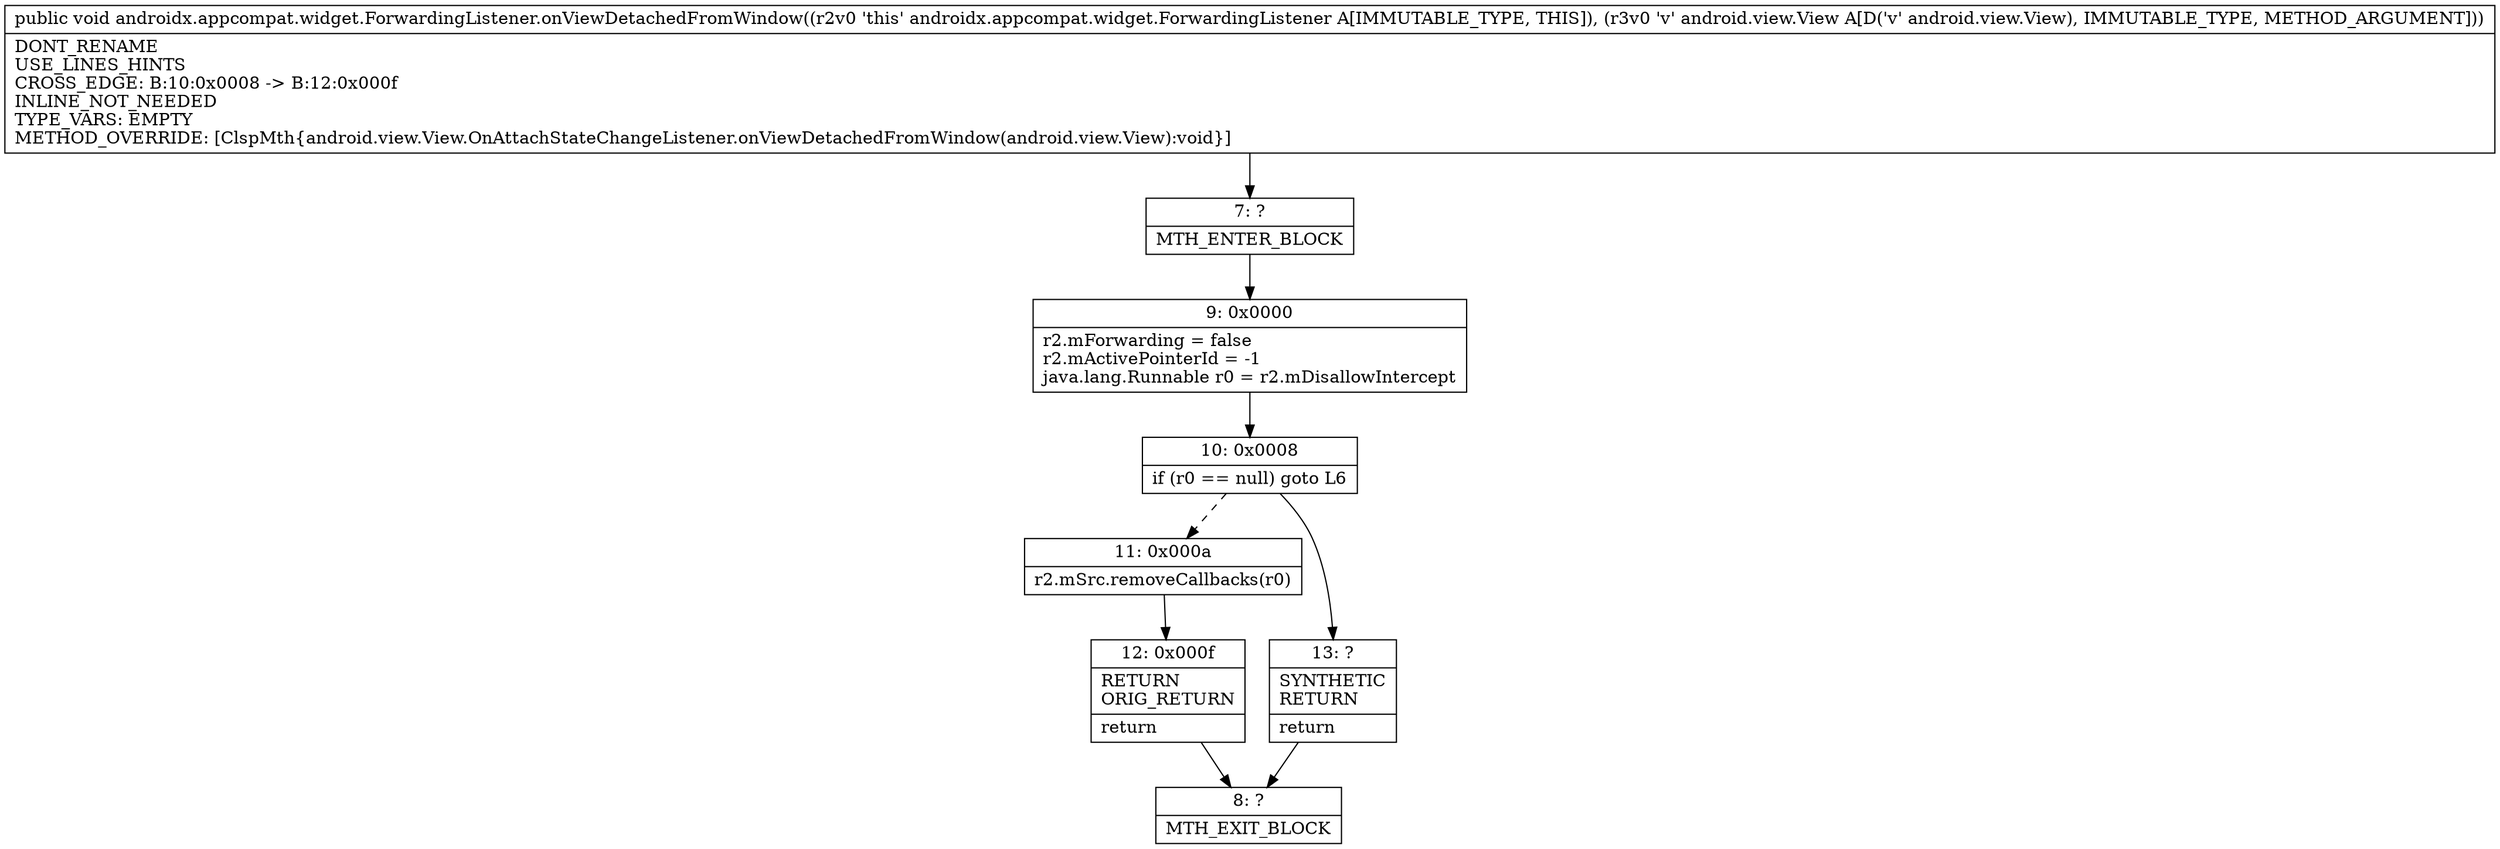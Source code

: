 digraph "CFG forandroidx.appcompat.widget.ForwardingListener.onViewDetachedFromWindow(Landroid\/view\/View;)V" {
Node_7 [shape=record,label="{7\:\ ?|MTH_ENTER_BLOCK\l}"];
Node_9 [shape=record,label="{9\:\ 0x0000|r2.mForwarding = false\lr2.mActivePointerId = \-1\ljava.lang.Runnable r0 = r2.mDisallowIntercept\l}"];
Node_10 [shape=record,label="{10\:\ 0x0008|if (r0 == null) goto L6\l}"];
Node_11 [shape=record,label="{11\:\ 0x000a|r2.mSrc.removeCallbacks(r0)\l}"];
Node_12 [shape=record,label="{12\:\ 0x000f|RETURN\lORIG_RETURN\l|return\l}"];
Node_8 [shape=record,label="{8\:\ ?|MTH_EXIT_BLOCK\l}"];
Node_13 [shape=record,label="{13\:\ ?|SYNTHETIC\lRETURN\l|return\l}"];
MethodNode[shape=record,label="{public void androidx.appcompat.widget.ForwardingListener.onViewDetachedFromWindow((r2v0 'this' androidx.appcompat.widget.ForwardingListener A[IMMUTABLE_TYPE, THIS]), (r3v0 'v' android.view.View A[D('v' android.view.View), IMMUTABLE_TYPE, METHOD_ARGUMENT]))  | DONT_RENAME\lUSE_LINES_HINTS\lCROSS_EDGE: B:10:0x0008 \-\> B:12:0x000f\lINLINE_NOT_NEEDED\lTYPE_VARS: EMPTY\lMETHOD_OVERRIDE: [ClspMth\{android.view.View.OnAttachStateChangeListener.onViewDetachedFromWindow(android.view.View):void\}]\l}"];
MethodNode -> Node_7;Node_7 -> Node_9;
Node_9 -> Node_10;
Node_10 -> Node_11[style=dashed];
Node_10 -> Node_13;
Node_11 -> Node_12;
Node_12 -> Node_8;
Node_13 -> Node_8;
}

